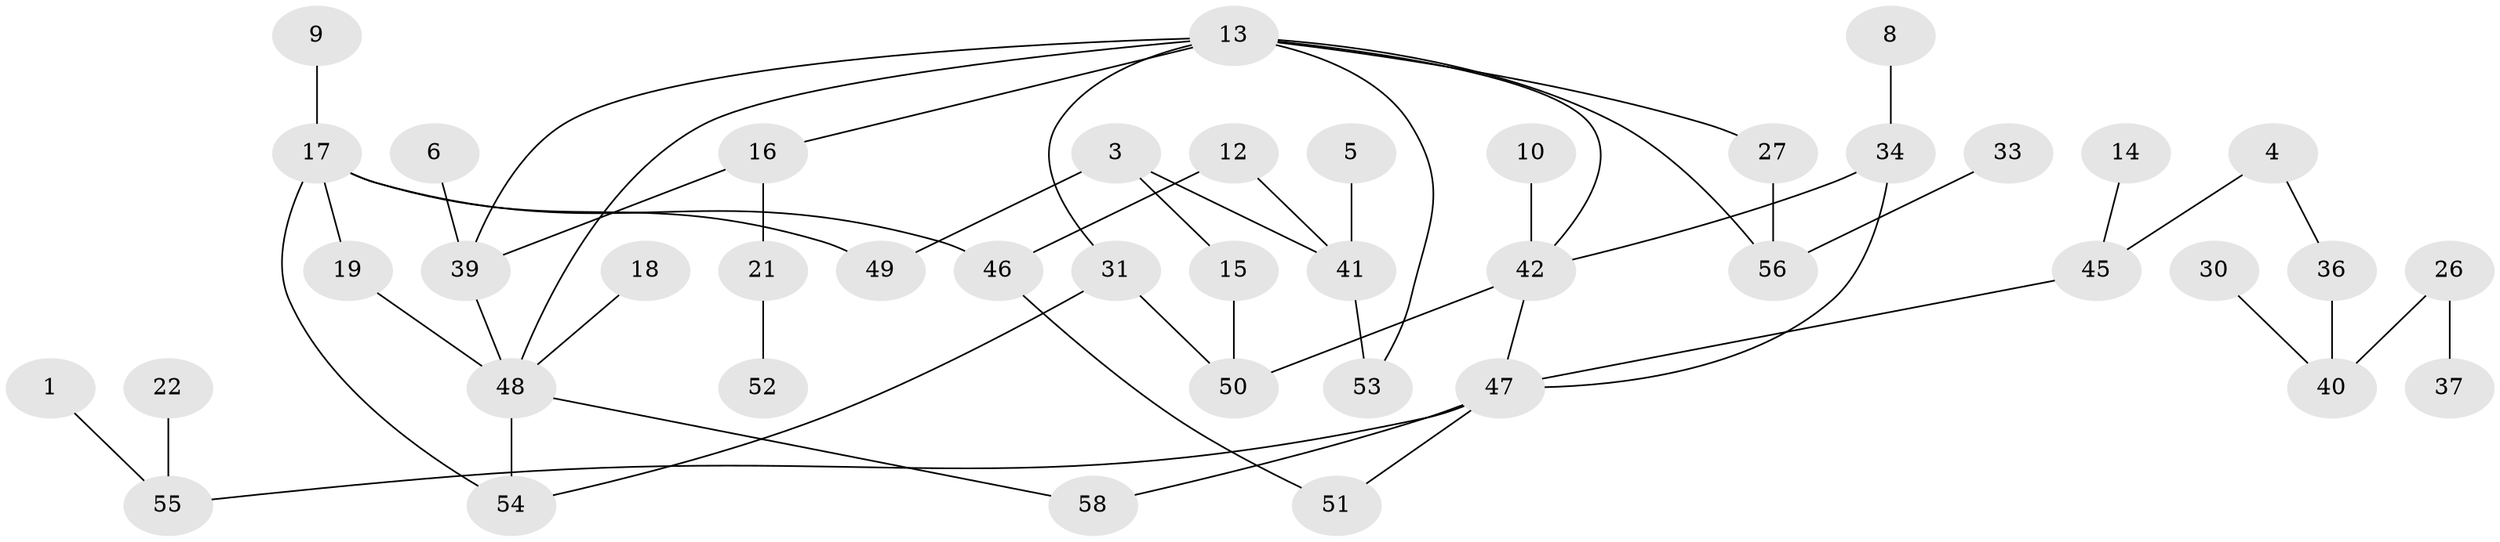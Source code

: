 // original degree distribution, {1: 0.26956521739130435, 2: 0.3391304347826087, 4: 0.0782608695652174, 0: 0.11304347826086956, 3: 0.16521739130434782, 6: 0.017391304347826087, 5: 0.017391304347826087}
// Generated by graph-tools (version 1.1) at 2025/25/03/09/25 03:25:15]
// undirected, 43 vertices, 54 edges
graph export_dot {
graph [start="1"]
  node [color=gray90,style=filled];
  1;
  3;
  4;
  5;
  6;
  8;
  9;
  10;
  12;
  13;
  14;
  15;
  16;
  17;
  18;
  19;
  21;
  22;
  26;
  27;
  30;
  31;
  33;
  34;
  36;
  37;
  39;
  40;
  41;
  42;
  45;
  46;
  47;
  48;
  49;
  50;
  51;
  52;
  53;
  54;
  55;
  56;
  58;
  1 -- 55 [weight=1.0];
  3 -- 15 [weight=1.0];
  3 -- 41 [weight=1.0];
  3 -- 49 [weight=1.0];
  4 -- 36 [weight=1.0];
  4 -- 45 [weight=1.0];
  5 -- 41 [weight=1.0];
  6 -- 39 [weight=1.0];
  8 -- 34 [weight=1.0];
  9 -- 17 [weight=1.0];
  10 -- 42 [weight=1.0];
  12 -- 41 [weight=1.0];
  12 -- 46 [weight=1.0];
  13 -- 16 [weight=1.0];
  13 -- 27 [weight=1.0];
  13 -- 31 [weight=1.0];
  13 -- 39 [weight=1.0];
  13 -- 42 [weight=1.0];
  13 -- 48 [weight=1.0];
  13 -- 53 [weight=1.0];
  13 -- 56 [weight=1.0];
  14 -- 45 [weight=1.0];
  15 -- 50 [weight=1.0];
  16 -- 21 [weight=1.0];
  16 -- 39 [weight=1.0];
  17 -- 19 [weight=1.0];
  17 -- 46 [weight=1.0];
  17 -- 49 [weight=1.0];
  17 -- 54 [weight=1.0];
  18 -- 48 [weight=1.0];
  19 -- 48 [weight=2.0];
  21 -- 52 [weight=1.0];
  22 -- 55 [weight=1.0];
  26 -- 37 [weight=1.0];
  26 -- 40 [weight=1.0];
  27 -- 56 [weight=1.0];
  30 -- 40 [weight=1.0];
  31 -- 50 [weight=1.0];
  31 -- 54 [weight=1.0];
  33 -- 56 [weight=1.0];
  34 -- 42 [weight=1.0];
  34 -- 47 [weight=1.0];
  36 -- 40 [weight=1.0];
  39 -- 48 [weight=1.0];
  41 -- 53 [weight=1.0];
  42 -- 47 [weight=1.0];
  42 -- 50 [weight=1.0];
  45 -- 47 [weight=1.0];
  46 -- 51 [weight=1.0];
  47 -- 51 [weight=1.0];
  47 -- 55 [weight=1.0];
  47 -- 58 [weight=1.0];
  48 -- 54 [weight=1.0];
  48 -- 58 [weight=1.0];
}
